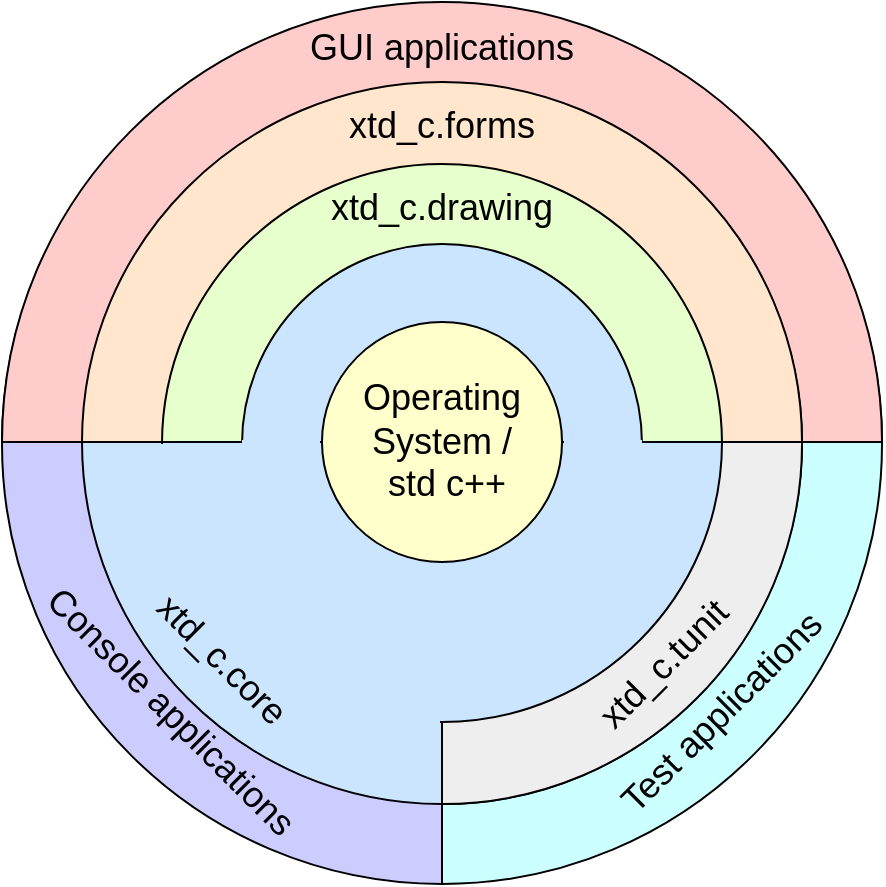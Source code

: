 <mxfile version="20.2.3" type="device" pages="2"><diagram name="Architecture" id="e1c26f41-4ead-308b-6cbe-d0230a6ac3fa"><mxGraphModel dx="1106" dy="802" grid="1" gridSize="10" guides="1" tooltips="1" connect="1" arrows="1" fold="1" page="1" pageScale="1" pageWidth="826" pageHeight="1169" background="#ffffff" math="0" shadow="0"><root><mxCell id="0"/><mxCell id="1" parent="0"/><mxCell id="38" value="" style="verticalLabelPosition=middle;verticalAlign=middle;html=1;strokeWidth=1;shape=mxgraph.basic.half_circle;fontSize=18;strokeColor=#000000;fillColor=#CCCCFF;labelPosition=center;align=center;rotation=90;" parent="1" vertex="1"><mxGeometry x="60" y="532" width="440" height="220" as="geometry"/></mxCell><mxCell id="37" value="" style="verticalLabelPosition=middle;verticalAlign=middle;html=1;strokeWidth=1;shape=mxgraph.basic.half_circle;fontSize=18;strokeColor=#000000;fillColor=#CCFFFF;labelPosition=center;align=center;rotation=270;" parent="1" vertex="1"><mxGeometry x="280" y="532" width="440" height="220" as="geometry"/></mxCell><mxCell id="36" value="" style="verticalLabelPosition=middle;verticalAlign=middle;html=1;strokeWidth=1;shape=mxgraph.basic.half_circle;fontSize=18;strokeColor=#000000;fillColor=#FFCCCC;labelPosition=center;align=center;rotation=180;" parent="1" vertex="1"><mxGeometry x="170" y="421" width="440" height="220" as="geometry"/></mxCell><mxCell id="30" value="" style="verticalLabelPosition=middle;verticalAlign=middle;html=1;strokeWidth=1;shape=mxgraph.basic.half_circle;fontSize=18;strokeColor=#000000;fillColor=#cce5ff;labelPosition=center;align=center;rotation=0;" parent="1" vertex="1"><mxGeometry x="210" y="641" width="360" height="181" as="geometry"/></mxCell><mxCell id="31" value="" style="verticalLabelPosition=middle;verticalAlign=middle;html=1;strokeWidth=1;shape=mxgraph.basic.half_circle;fontSize=18;strokeColor=#000000;fillColor=#eeeeee;labelPosition=center;align=center;rotation=270;" parent="1" vertex="1"><mxGeometry x="300" y="552" width="360" height="180" as="geometry"/></mxCell><mxCell id="32" value="" style="verticalLabelPosition=middle;verticalAlign=middle;html=1;strokeWidth=1;shape=mxgraph.basic.half_circle;fontSize=18;strokeColor=#000000;fillColor=#FFE6CC;labelPosition=center;align=center;rotation=180;" parent="1" vertex="1"><mxGeometry x="210" y="461" width="360" height="180" as="geometry"/></mxCell><mxCell id="35" value="" style="verticalLabelPosition=middle;verticalAlign=middle;html=1;strokeWidth=1;shape=mxgraph.basic.half_circle;fontSize=18;strokeColor=#000000;fillColor=#E6FFCC;labelPosition=center;align=center;rotation=180;" parent="1" vertex="1"><mxGeometry x="250" y="502" width="280" height="140" as="geometry"/></mxCell><mxCell id="33" value="" style="ellipse;whiteSpace=wrap;html=1;fontSize=18;verticalAlign=bottom;fillColor=#cce5ff;strokeColor=#000000;" parent="1" vertex="1"><mxGeometry x="290" y="542" width="200" height="200" as="geometry"/></mxCell><mxCell id="39" value="" style="whiteSpace=wrap;html=1;strokeColor=none;strokeWidth=1;fontSize=18;fillColor=#cce5ff;" parent="1" vertex="1"><mxGeometry x="280" y="642" width="40" height="78" as="geometry"/></mxCell><mxCell id="40" value="" style="whiteSpace=wrap;html=1;strokeColor=none;strokeWidth=1;fontSize=18;fillColor=#cce5ff;" parent="1" vertex="1"><mxGeometry x="309" y="710" width="80" height="61" as="geometry"/></mxCell><mxCell id="41" value="xtd_c.drawing" style="text;html=1;strokeColor=none;fillColor=none;align=center;verticalAlign=middle;whiteSpace=wrap;fontSize=18;" parent="1" vertex="1"><mxGeometry x="370" y="514" width="40" height="20" as="geometry"/></mxCell><mxCell id="42" value="xtd_c.forms" style="text;html=1;strokeColor=none;fillColor=none;align=center;verticalAlign=middle;whiteSpace=wrap;fontSize=18;" parent="1" vertex="1"><mxGeometry x="370" y="473" width="40" height="20" as="geometry"/></mxCell><mxCell id="43" value="GUI applications" style="text;html=1;strokeColor=none;fillColor=none;align=center;verticalAlign=middle;whiteSpace=wrap;fontSize=18;" parent="1" vertex="1"><mxGeometry x="318" y="434" width="144" height="20" as="geometry"/></mxCell><mxCell id="45" value="Console applications" style="text;html=1;strokeColor=none;fillColor=none;align=center;verticalAlign=middle;whiteSpace=wrap;fontSize=18;rotation=45;" parent="1" vertex="1"><mxGeometry x="169" y="766" width="171" height="20" as="geometry"/></mxCell><mxCell id="46" value="Test applications" style="text;html=1;strokeColor=none;fillColor=none;align=center;verticalAlign=middle;whiteSpace=wrap;fontSize=18;rotation=315;" parent="1" vertex="1"><mxGeometry x="460" y="766" width="140" height="20" as="geometry"/></mxCell><mxCell id="47" value="xtd_c.tunit" style="text;html=1;strokeColor=none;fillColor=none;align=center;verticalAlign=middle;whiteSpace=wrap;fontSize=18;rotation=315;" parent="1" vertex="1"><mxGeometry x="431" y="742" width="140" height="20" as="geometry"/></mxCell><mxCell id="48" value="" style="verticalLabelPosition=middle;verticalAlign=middle;html=1;strokeWidth=1;shape=mxgraph.basic.half_circle;fontSize=18;strokeColor=#000000;fillColor=#cce5ff;labelPosition=center;align=center;rotation=0;" parent="1" vertex="1"><mxGeometry x="250" y="641" width="280" height="140" as="geometry"/></mxCell><mxCell id="34" value="Operating System /&lt;br&gt;&amp;nbsp;std c++" style="ellipse;whiteSpace=wrap;html=1;fontSize=18;fillColor=#FFFFCC;strokeColor=#000000;" parent="1" vertex="1"><mxGeometry x="330" y="581" width="120" height="120" as="geometry"/></mxCell><mxCell id="49" value="" style="whiteSpace=wrap;html=1;strokeColor=none;strokeWidth=1;fillColor=#CCE5FF;fontSize=18;" parent="1" vertex="1"><mxGeometry x="229" y="642" width="51" height="68" as="geometry"/></mxCell><mxCell id="50" value="" style="whiteSpace=wrap;html=1;strokeColor=none;strokeWidth=1;fillColor=#CCE5FF;fontSize=18;" parent="1" vertex="1"><mxGeometry x="267" y="692" width="51" height="68" as="geometry"/></mxCell><mxCell id="44" value="xtd_c.core" style="text;html=1;strokeColor=none;fillColor=none;align=center;verticalAlign=middle;whiteSpace=wrap;fontSize=18;rotation=45;" parent="1" vertex="1"><mxGeometry x="260" y="740" width="40" height="20" as="geometry"/></mxCell><mxCell id="51" value="" style="whiteSpace=wrap;html=1;strokeColor=none;strokeWidth=1;fillColor=#CCE5FF;fontSize=18;" parent="1" vertex="1"><mxGeometry x="339" y="732" width="50" height="68" as="geometry"/></mxCell><mxCell id="52" value="" style="whiteSpace=wrap;html=1;strokeColor=none;strokeWidth=1;fillColor=#CCE5FF;fontSize=18;" parent="1" vertex="1"><mxGeometry x="313" y="718" width="51" height="68" as="geometry"/></mxCell><mxCell id="53" value="" style="whiteSpace=wrap;html=1;strokeColor=none;strokeWidth=1;fillColor=#CCE5FF;fontSize=18;" parent="1" vertex="1"><mxGeometry x="290" y="640" width="39" height="10" as="geometry"/></mxCell><mxCell id="54" value="" style="whiteSpace=wrap;html=1;strokeColor=none;strokeWidth=1;fillColor=#CCE5FF;fontSize=18;" parent="1" vertex="1"><mxGeometry x="451" y="640" width="39" height="10" as="geometry"/></mxCell></root></mxGraphModel></diagram><diagram id="oh7EnmDY-g53_kgUr0yy" name="Hierarchy"><mxGraphModel dx="1426" dy="776" grid="1" gridSize="10" guides="1" tooltips="1" connect="1" arrows="1" fold="1" page="1" pageScale="1" pageWidth="827" pageHeight="1169" math="0" shadow="0"><root><mxCell id="JMlSzO2mF9JCYLmfTFm4-0"/><mxCell id="JMlSzO2mF9JCYLmfTFm4-1" parent="JMlSzO2mF9JCYLmfTFm4-0"/><mxCell id="JMlSzO2mF9JCYLmfTFm4-2" value="xtd.core" style="rounded=1;whiteSpace=wrap;html=1;fillColor=#dae8fc;strokeColor=#6c8ebf;fontSize=15;" vertex="1" parent="JMlSzO2mF9JCYLmfTFm4-1"><mxGeometry x="360" y="200" width="160" height="60" as="geometry"/></mxCell><mxCell id="JMlSzO2mF9JCYLmfTFm4-3" value="" style="rounded=1;whiteSpace=wrap;html=1;fillColor=#FFE6CC;strokeColor=#d79b00;fontSize=15;opacity=40;" vertex="1" parent="JMlSzO2mF9JCYLmfTFm4-1"><mxGeometry x="470" y="540" width="160" height="60" as="geometry"/></mxCell><mxCell id="JMlSzO2mF9JCYLmfTFm4-4" value="" style="endArrow=classic;dashed=1;html=1;entryX=0.25;entryY=1;exitX=0.5;exitY=0;startArrow=none;startFill=0;endFill=1;fontSize=15;entryDx=0;entryDy=0;exitDx=0;exitDy=0;" edge="1" parent="JMlSzO2mF9JCYLmfTFm4-1" source="JMlSzO2mF9JCYLmfTFm4-2" target="JMlSzO2mF9JCYLmfTFm4-19"><mxGeometry width="50" height="50" relative="1" as="geometry"><mxPoint x="520" y="40" as="sourcePoint"/><mxPoint x="800" y="140" as="targetPoint"/></mxGeometry></mxCell><mxCell id="JMlSzO2mF9JCYLmfTFm4-5" value="" style="endArrow=classic;dashed=1;html=1;endFill=1;fontSize=15;" edge="1" parent="JMlSzO2mF9JCYLmfTFm4-1"><mxGeometry width="50" height="50" relative="1" as="geometry"><mxPoint x="20" y="659" as="sourcePoint"/><mxPoint x="100" y="659" as="targetPoint"/></mxGeometry></mxCell><mxCell id="JMlSzO2mF9JCYLmfTFm4-6" value="Dependency" style="text;html=1;strokeColor=none;fillColor=none;align=left;verticalAlign=middle;whiteSpace=wrap;fontSize=15;" vertex="1" parent="JMlSzO2mF9JCYLmfTFm4-1"><mxGeometry x="115" y="649" width="120" height="20" as="geometry"/></mxCell><mxCell id="JMlSzO2mF9JCYLmfTFm4-7" value="" style="rounded=0;whiteSpace=wrap;html=1;fillColor=#CCE5FF;strokeColor=#6c8ebf;fontSize=15;" vertex="1" parent="JMlSzO2mF9JCYLmfTFm4-1"><mxGeometry x="20" y="689" width="80" height="10" as="geometry"/></mxCell><mxCell id="JMlSzO2mF9JCYLmfTFm4-8" value="system" style="text;html=1;strokeColor=none;fillColor=none;align=left;verticalAlign=middle;whiteSpace=wrap;fontSize=15;" vertex="1" parent="JMlSzO2mF9JCYLmfTFm4-1"><mxGeometry x="115" y="684" width="120" height="20" as="geometry"/></mxCell><mxCell id="JMlSzO2mF9JCYLmfTFm4-9" value="" style="rounded=0;whiteSpace=wrap;html=1;fillColor=#E6FFCC;strokeColor=#82b366;fontSize=15;" vertex="1" parent="JMlSzO2mF9JCYLmfTFm4-1"><mxGeometry x="20" y="729" width="80" height="10" as="geometry"/></mxCell><mxCell id="JMlSzO2mF9JCYLmfTFm4-10" value="drawing" style="text;html=1;strokeColor=none;fillColor=none;align=left;verticalAlign=middle;whiteSpace=wrap;fontSize=15;" vertex="1" parent="JMlSzO2mF9JCYLmfTFm4-1"><mxGeometry x="115" y="724" width="120" height="20" as="geometry"/></mxCell><mxCell id="JMlSzO2mF9JCYLmfTFm4-11" value="" style="rounded=0;whiteSpace=wrap;html=1;fillColor=#FFE6CC;strokeColor=#d79b00;fontSize=15;" vertex="1" parent="JMlSzO2mF9JCYLmfTFm4-1"><mxGeometry x="20" y="769" width="80" height="10" as="geometry"/></mxCell><mxCell id="JMlSzO2mF9JCYLmfTFm4-12" value="forms" style="text;html=1;strokeColor=none;fillColor=none;align=left;verticalAlign=middle;whiteSpace=wrap;fontSize=15;" vertex="1" parent="JMlSzO2mF9JCYLmfTFm4-1"><mxGeometry x="115" y="764" width="120" height="20" as="geometry"/></mxCell><mxCell id="JMlSzO2mF9JCYLmfTFm4-13" value="xtd.tunit" style="rounded=1;whiteSpace=wrap;html=1;fillColor=#EEEEEE;strokeColor=#666666;fontSize=15;" vertex="1" parent="JMlSzO2mF9JCYLmfTFm4-1"><mxGeometry x="600" y="200" width="160" height="60" as="geometry"/></mxCell><mxCell id="JMlSzO2mF9JCYLmfTFm4-14" value="" style="rounded=1;whiteSpace=wrap;html=1;fontSize=15;fillColor=#E6FFCC;strokeColor=#82B366;opacity=40;" vertex="1" parent="JMlSzO2mF9JCYLmfTFm4-1"><mxGeometry x="470" y="300" width="160" height="60" as="geometry"/></mxCell><mxCell id="JMlSzO2mF9JCYLmfTFm4-15" value="&lt;span&gt;xtd&lt;/span&gt;" style="rounded=1;whiteSpace=wrap;html=1;strokeColor=#d6b656;fontSize=15;fillColor=#fff2cc;" vertex="1" parent="JMlSzO2mF9JCYLmfTFm4-1"><mxGeometry x="480" y="802" width="160" height="60" as="geometry"/></mxCell><mxCell id="JMlSzO2mF9JCYLmfTFm4-16" value="" style="endArrow=classic;dashed=1;html=1;exitX=0.5;exitY=0;endFill=1;fontSize=15;exitDx=0;exitDy=0;entryX=0.75;entryY=1;entryDx=0;entryDy=0;" edge="1" parent="JMlSzO2mF9JCYLmfTFm4-1" source="JMlSzO2mF9JCYLmfTFm4-13" target="JMlSzO2mF9JCYLmfTFm4-19"><mxGeometry width="50" height="50" relative="1" as="geometry"><mxPoint x="300" y="434" as="sourcePoint"/><mxPoint x="980" y="220" as="targetPoint"/></mxGeometry></mxCell><mxCell id="JMlSzO2mF9JCYLmfTFm4-17" value="" style="endArrow=classic;dashed=1;html=1;entryX=0.5;entryY=1;exitX=0.25;exitY=0;endFill=1;fontSize=15;entryDx=0;entryDy=0;exitDx=0;exitDy=0;" edge="1" parent="JMlSzO2mF9JCYLmfTFm4-1" source="JMlSzO2mF9JCYLmfTFm4-15" target="JMlSzO2mF9JCYLmfTFm4-23"><mxGeometry width="50" height="50" relative="1" as="geometry"><mxPoint x="310" y="444" as="sourcePoint"/><mxPoint x="310" y="390" as="targetPoint"/></mxGeometry></mxCell><mxCell id="JMlSzO2mF9JCYLmfTFm4-18" value="" style="endArrow=classic;dashed=1;html=1;entryX=0.5;entryY=1;endFill=1;fontSize=15;entryDx=0;entryDy=0;exitX=0.75;exitY=0;exitDx=0;exitDy=0;" edge="1" parent="JMlSzO2mF9JCYLmfTFm4-1" source="JMlSzO2mF9JCYLmfTFm4-15" target="JMlSzO2mF9JCYLmfTFm4-13"><mxGeometry width="50" height="50" relative="1" as="geometry"><mxPoint x="830" y="840" as="sourcePoint"/><mxPoint x="320" y="400" as="targetPoint"/></mxGeometry></mxCell><mxCell id="JMlSzO2mF9JCYLmfTFm4-19" value="&lt;span&gt;std&lt;/span&gt;" style="rounded=1;whiteSpace=wrap;html=1;strokeColor=#d6b656;fontSize=15;fillColor=#FFFFCC;" vertex="1" parent="JMlSzO2mF9JCYLmfTFm4-1"><mxGeometry x="480" y="80" width="160" height="60" as="geometry"/></mxCell><mxCell id="JMlSzO2mF9JCYLmfTFm4-20" value="" style="rounded=0;whiteSpace=wrap;html=1;fillColor=#EEEEEE;strokeColor=#666666;fontSize=15;" vertex="1" parent="JMlSzO2mF9JCYLmfTFm4-1"><mxGeometry x="20" y="807" width="80" height="10" as="geometry"/></mxCell><mxCell id="JMlSzO2mF9JCYLmfTFm4-21" value="test" style="text;html=1;strokeColor=none;fillColor=none;align=left;verticalAlign=middle;whiteSpace=wrap;fontSize=15;" vertex="1" parent="JMlSzO2mF9JCYLmfTFm4-1"><mxGeometry x="115" y="802" width="120" height="20" as="geometry"/></mxCell><mxCell id="JMlSzO2mF9JCYLmfTFm4-22" value="xtd.forms.native" style="rounded=1;whiteSpace=wrap;html=1;fillColor=#FFE6CC;strokeColor=#d79b00;fontSize=15;" vertex="1" parent="JMlSzO2mF9JCYLmfTFm4-1"><mxGeometry x="250" y="560" width="160" height="60" as="geometry"/></mxCell><mxCell id="JMlSzO2mF9JCYLmfTFm4-23" value="xtd.forms" style="rounded=1;whiteSpace=wrap;html=1;fillColor=#FFE6CC;strokeColor=#d79b00;fontSize=15;" vertex="1" parent="JMlSzO2mF9JCYLmfTFm4-1"><mxGeometry x="360" y="679" width="160" height="60" as="geometry"/></mxCell><mxCell id="JMlSzO2mF9JCYLmfTFm4-24" value="" style="rounded=1;whiteSpace=wrap;html=1;fillColor=#FFE6CC;strokeColor=#d79b00;fontSize=15;opacity=40;" vertex="1" parent="JMlSzO2mF9JCYLmfTFm4-1"><mxGeometry x="480" y="550" width="160" height="60" as="geometry"/></mxCell><mxCell id="JMlSzO2mF9JCYLmfTFm4-25" value="xtd.forms.native.{x}" style="rounded=1;whiteSpace=wrap;html=1;fillColor=#FFE6CC;strokeColor=#d79b00;fontSize=15;" vertex="1" parent="JMlSzO2mF9JCYLmfTFm4-1"><mxGeometry x="490" y="560" width="160" height="60" as="geometry"/></mxCell><mxCell id="JMlSzO2mF9JCYLmfTFm4-26" value="" style="endArrow=classic;dashed=1;html=1;entryX=0.5;entryY=1;exitX=0.5;exitY=0;endFill=1;fontSize=15;entryDx=0;entryDy=0;exitDx=0;exitDy=0;" edge="1" parent="JMlSzO2mF9JCYLmfTFm4-1" source="JMlSzO2mF9JCYLmfTFm4-23" target="JMlSzO2mF9JCYLmfTFm4-25"><mxGeometry width="50" height="50" relative="1" as="geometry"><mxPoint x="590" y="580.0" as="sourcePoint"/><mxPoint x="590" y="520.0" as="targetPoint"/></mxGeometry></mxCell><mxCell id="JMlSzO2mF9JCYLmfTFm4-27" value="" style="endArrow=classic;dashed=1;html=1;entryX=0.5;entryY=1;exitX=0.25;exitY=0;endFill=1;fontSize=15;entryDx=0;entryDy=0;exitDx=0;exitDy=0;" edge="1" parent="JMlSzO2mF9JCYLmfTFm4-1" source="JMlSzO2mF9JCYLmfTFm4-23" target="JMlSzO2mF9JCYLmfTFm4-22"><mxGeometry width="50" height="50" relative="1" as="geometry"><mxPoint x="600" y="590.0" as="sourcePoint"/><mxPoint x="600" y="530.0" as="targetPoint"/></mxGeometry></mxCell><mxCell id="JMlSzO2mF9JCYLmfTFm4-28" value="xtd.drawing" style="rounded=1;whiteSpace=wrap;html=1;fontSize=15;fillColor=#E6FFCC;strokeColor=#82B366;" vertex="1" parent="JMlSzO2mF9JCYLmfTFm4-1"><mxGeometry x="360" y="440" width="160" height="60" as="geometry"/></mxCell><mxCell id="JMlSzO2mF9JCYLmfTFm4-29" value="xtd.drawing.native" style="rounded=1;whiteSpace=wrap;html=1;fontSize=15;fillColor=#E6FFCC;strokeColor=#82B366;" vertex="1" parent="JMlSzO2mF9JCYLmfTFm4-1"><mxGeometry x="250" y="320" width="160" height="60" as="geometry"/></mxCell><mxCell id="JMlSzO2mF9JCYLmfTFm4-30" value="" style="endArrow=classic;dashed=1;html=1;entryX=0.25;entryY=1;exitX=0.5;exitY=0;endFill=1;fontSize=15;entryDx=0;entryDy=0;exitDx=0;exitDy=0;" edge="1" parent="JMlSzO2mF9JCYLmfTFm4-1" source="JMlSzO2mF9JCYLmfTFm4-29" target="JMlSzO2mF9JCYLmfTFm4-2"><mxGeometry width="50" height="50" relative="1" as="geometry"><mxPoint x="580" y="330.0" as="sourcePoint"/><mxPoint x="780" y="270.0" as="targetPoint"/></mxGeometry></mxCell><mxCell id="JMlSzO2mF9JCYLmfTFm4-31" value="" style="rounded=1;whiteSpace=wrap;html=1;fontSize=15;fillColor=#E6FFCC;strokeColor=#82B366;opacity=40;" vertex="1" parent="JMlSzO2mF9JCYLmfTFm4-1"><mxGeometry x="480" y="310" width="160" height="60" as="geometry"/></mxCell><mxCell id="JMlSzO2mF9JCYLmfTFm4-32" value="xtd.drawing.native.{x}" style="rounded=1;whiteSpace=wrap;html=1;fontSize=15;fillColor=#E6FFCC;strokeColor=#82B366;" vertex="1" parent="JMlSzO2mF9JCYLmfTFm4-1"><mxGeometry x="490" y="320" width="160" height="60" as="geometry"/></mxCell><mxCell id="JMlSzO2mF9JCYLmfTFm4-33" value="" style="endArrow=classic;dashed=1;html=1;entryX=0.75;entryY=1;exitX=0.5;exitY=0;endFill=1;fontSize=15;entryDx=0;entryDy=0;exitDx=0;exitDy=0;" edge="1" parent="JMlSzO2mF9JCYLmfTFm4-1" source="JMlSzO2mF9JCYLmfTFm4-32" target="JMlSzO2mF9JCYLmfTFm4-2"><mxGeometry width="50" height="50" relative="1" as="geometry"><mxPoint x="600" y="230" as="sourcePoint"/><mxPoint x="530" y="170" as="targetPoint"/></mxGeometry></mxCell><mxCell id="JMlSzO2mF9JCYLmfTFm4-34" value="" style="endArrow=classic;dashed=1;html=1;exitX=0.5;exitY=0;endFill=1;fontSize=15;exitDx=0;exitDy=0;entryX=0.25;entryY=1;entryDx=0;entryDy=0;" edge="1" parent="JMlSzO2mF9JCYLmfTFm4-1" source="JMlSzO2mF9JCYLmfTFm4-22" target="JMlSzO2mF9JCYLmfTFm4-28"><mxGeometry width="50" height="50" relative="1" as="geometry"><mxPoint x="580" y="450.0" as="sourcePoint"/><mxPoint x="170" y="360" as="targetPoint"/></mxGeometry></mxCell><mxCell id="JMlSzO2mF9JCYLmfTFm4-35" value="" style="endArrow=classic;dashed=1;html=1;exitX=0.5;exitY=0;endFill=1;fontSize=15;exitDx=0;exitDy=0;entryX=0.75;entryY=1;entryDx=0;entryDy=0;" edge="1" parent="JMlSzO2mF9JCYLmfTFm4-1" source="JMlSzO2mF9JCYLmfTFm4-25" target="JMlSzO2mF9JCYLmfTFm4-28"><mxGeometry width="50" height="50" relative="1" as="geometry"><mxPoint x="590" y="220" as="sourcePoint"/><mxPoint x="570" y="500" as="targetPoint"/></mxGeometry></mxCell><mxCell id="JMlSzO2mF9JCYLmfTFm4-36" value="" style="endArrow=classic;dashed=1;html=1;endFill=1;fontSize=15;entryX=0.5;entryY=1;entryDx=0;entryDy=0;exitX=0.75;exitY=0;exitDx=0;exitDy=0;" edge="1" parent="JMlSzO2mF9JCYLmfTFm4-1" source="JMlSzO2mF9JCYLmfTFm4-28" target="JMlSzO2mF9JCYLmfTFm4-32"><mxGeometry width="50" height="50" relative="1" as="geometry"><mxPoint x="620" y="390" as="sourcePoint"/><mxPoint x="580" y="510.0" as="targetPoint"/></mxGeometry></mxCell><mxCell id="JMlSzO2mF9JCYLmfTFm4-37" value="{x} can be replaced by : win32, cocoa, gt4, ..." style="text;html=1;strokeColor=none;fillColor=none;align=left;verticalAlign=middle;whiteSpace=wrap;fontSize=15;" vertex="1" parent="JMlSzO2mF9JCYLmfTFm4-1"><mxGeometry x="20" y="842" width="320" height="20" as="geometry"/></mxCell><mxCell id="JMlSzO2mF9JCYLmfTFm4-38" value="" style="endArrow=classic;dashed=1;html=1;endFill=1;fontSize=15;entryX=0.5;entryY=1;entryDx=0;entryDy=0;exitX=0.25;exitY=0;exitDx=0;exitDy=0;" edge="1" parent="JMlSzO2mF9JCYLmfTFm4-1" source="JMlSzO2mF9JCYLmfTFm4-28" target="JMlSzO2mF9JCYLmfTFm4-29"><mxGeometry width="50" height="50" relative="1" as="geometry"><mxPoint x="490" y="440" as="sourcePoint"/><mxPoint x="580" y="390" as="targetPoint"/></mxGeometry></mxCell></root></mxGraphModel></diagram></mxfile>
